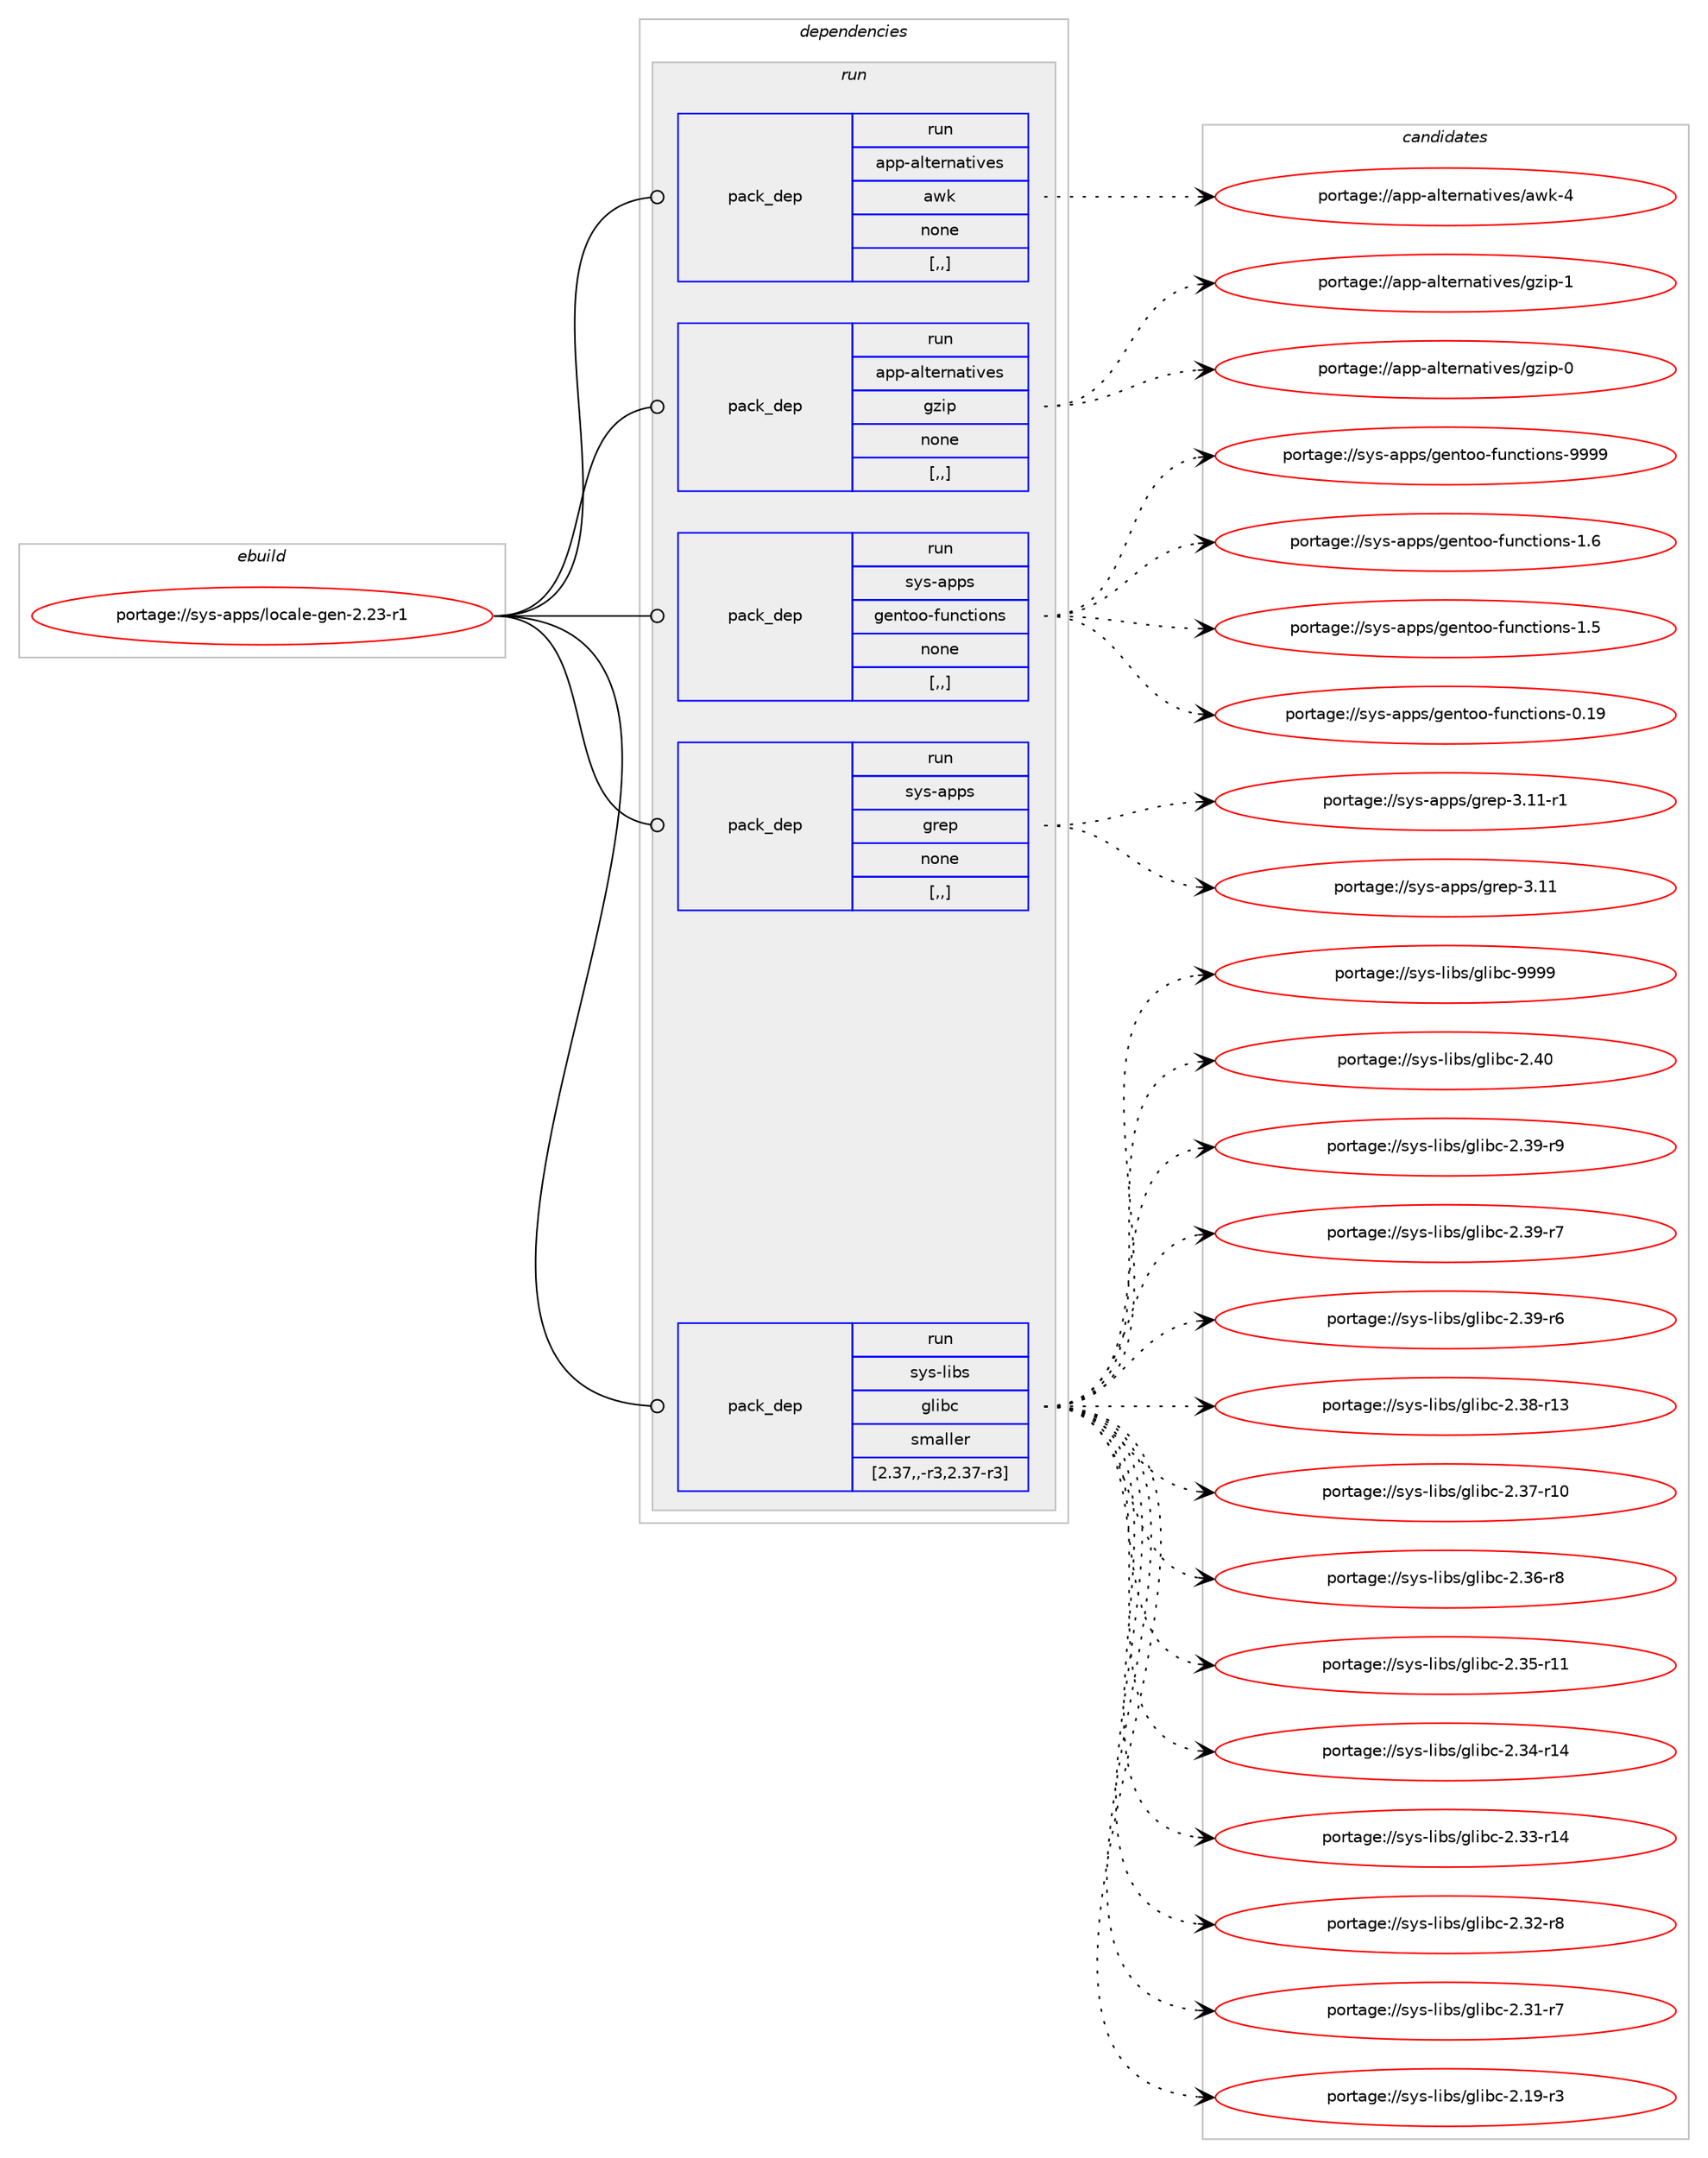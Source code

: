 digraph prolog {

# *************
# Graph options
# *************

newrank=true;
concentrate=true;
compound=true;
graph [rankdir=LR,fontname=Helvetica,fontsize=10,ranksep=1.5];#, ranksep=2.5, nodesep=0.2];
edge  [arrowhead=vee];
node  [fontname=Helvetica,fontsize=10];

# **********
# The ebuild
# **********

subgraph cluster_leftcol {
color=gray;
label=<<i>ebuild</i>>;
id [label="portage://sys-apps/locale-gen-2.23-r1", color=red, width=4, href="../sys-apps/locale-gen-2.23-r1.svg"];
}

# ****************
# The dependencies
# ****************

subgraph cluster_midcol {
color=gray;
label=<<i>dependencies</i>>;
subgraph cluster_compile {
fillcolor="#eeeeee";
style=filled;
label=<<i>compile</i>>;
}
subgraph cluster_compileandrun {
fillcolor="#eeeeee";
style=filled;
label=<<i>compile and run</i>>;
}
subgraph cluster_run {
fillcolor="#eeeeee";
style=filled;
label=<<i>run</i>>;
subgraph pack307117 {
dependency421502 [label=<<TABLE BORDER="0" CELLBORDER="1" CELLSPACING="0" CELLPADDING="4" WIDTH="220"><TR><TD ROWSPAN="6" CELLPADDING="30">pack_dep</TD></TR><TR><TD WIDTH="110">run</TD></TR><TR><TD>app-alternatives</TD></TR><TR><TD>awk</TD></TR><TR><TD>none</TD></TR><TR><TD>[,,]</TD></TR></TABLE>>, shape=none, color=blue];
}
id:e -> dependency421502:w [weight=20,style="solid",arrowhead="odot"];
subgraph pack307118 {
dependency421503 [label=<<TABLE BORDER="0" CELLBORDER="1" CELLSPACING="0" CELLPADDING="4" WIDTH="220"><TR><TD ROWSPAN="6" CELLPADDING="30">pack_dep</TD></TR><TR><TD WIDTH="110">run</TD></TR><TR><TD>app-alternatives</TD></TR><TR><TD>gzip</TD></TR><TR><TD>none</TD></TR><TR><TD>[,,]</TD></TR></TABLE>>, shape=none, color=blue];
}
id:e -> dependency421503:w [weight=20,style="solid",arrowhead="odot"];
subgraph pack307119 {
dependency421504 [label=<<TABLE BORDER="0" CELLBORDER="1" CELLSPACING="0" CELLPADDING="4" WIDTH="220"><TR><TD ROWSPAN="6" CELLPADDING="30">pack_dep</TD></TR><TR><TD WIDTH="110">run</TD></TR><TR><TD>sys-apps</TD></TR><TR><TD>gentoo-functions</TD></TR><TR><TD>none</TD></TR><TR><TD>[,,]</TD></TR></TABLE>>, shape=none, color=blue];
}
id:e -> dependency421504:w [weight=20,style="solid",arrowhead="odot"];
subgraph pack307120 {
dependency421505 [label=<<TABLE BORDER="0" CELLBORDER="1" CELLSPACING="0" CELLPADDING="4" WIDTH="220"><TR><TD ROWSPAN="6" CELLPADDING="30">pack_dep</TD></TR><TR><TD WIDTH="110">run</TD></TR><TR><TD>sys-apps</TD></TR><TR><TD>grep</TD></TR><TR><TD>none</TD></TR><TR><TD>[,,]</TD></TR></TABLE>>, shape=none, color=blue];
}
id:e -> dependency421505:w [weight=20,style="solid",arrowhead="odot"];
subgraph pack307121 {
dependency421506 [label=<<TABLE BORDER="0" CELLBORDER="1" CELLSPACING="0" CELLPADDING="4" WIDTH="220"><TR><TD ROWSPAN="6" CELLPADDING="30">pack_dep</TD></TR><TR><TD WIDTH="110">run</TD></TR><TR><TD>sys-libs</TD></TR><TR><TD>glibc</TD></TR><TR><TD>smaller</TD></TR><TR><TD>[2.37,,-r3,2.37-r3]</TD></TR></TABLE>>, shape=none, color=blue];
}
id:e -> dependency421506:w [weight=20,style="solid",arrowhead="odot"];
}
}

# **************
# The candidates
# **************

subgraph cluster_choices {
rank=same;
color=gray;
label=<<i>candidates</i>>;

subgraph choice307117 {
color=black;
nodesep=1;
choice9711211245971081161011141109711610511810111547971191074552 [label="portage://app-alternatives/awk-4", color=red, width=4,href="../app-alternatives/awk-4.svg"];
dependency421502:e -> choice9711211245971081161011141109711610511810111547971191074552:w [style=dotted,weight="100"];
}
subgraph choice307118 {
color=black;
nodesep=1;
choice97112112459710811610111411097116105118101115471031221051124549 [label="portage://app-alternatives/gzip-1", color=red, width=4,href="../app-alternatives/gzip-1.svg"];
choice97112112459710811610111411097116105118101115471031221051124548 [label="portage://app-alternatives/gzip-0", color=red, width=4,href="../app-alternatives/gzip-0.svg"];
dependency421503:e -> choice97112112459710811610111411097116105118101115471031221051124549:w [style=dotted,weight="100"];
dependency421503:e -> choice97112112459710811610111411097116105118101115471031221051124548:w [style=dotted,weight="100"];
}
subgraph choice307119 {
color=black;
nodesep=1;
choice11512111545971121121154710310111011611111145102117110991161051111101154557575757 [label="portage://sys-apps/gentoo-functions-9999", color=red, width=4,href="../sys-apps/gentoo-functions-9999.svg"];
choice115121115459711211211547103101110116111111451021171109911610511111011545494654 [label="portage://sys-apps/gentoo-functions-1.6", color=red, width=4,href="../sys-apps/gentoo-functions-1.6.svg"];
choice115121115459711211211547103101110116111111451021171109911610511111011545494653 [label="portage://sys-apps/gentoo-functions-1.5", color=red, width=4,href="../sys-apps/gentoo-functions-1.5.svg"];
choice11512111545971121121154710310111011611111145102117110991161051111101154548464957 [label="portage://sys-apps/gentoo-functions-0.19", color=red, width=4,href="../sys-apps/gentoo-functions-0.19.svg"];
dependency421504:e -> choice11512111545971121121154710310111011611111145102117110991161051111101154557575757:w [style=dotted,weight="100"];
dependency421504:e -> choice115121115459711211211547103101110116111111451021171109911610511111011545494654:w [style=dotted,weight="100"];
dependency421504:e -> choice115121115459711211211547103101110116111111451021171109911610511111011545494653:w [style=dotted,weight="100"];
dependency421504:e -> choice11512111545971121121154710310111011611111145102117110991161051111101154548464957:w [style=dotted,weight="100"];
}
subgraph choice307120 {
color=black;
nodesep=1;
choice11512111545971121121154710311410111245514649494511449 [label="portage://sys-apps/grep-3.11-r1", color=red, width=4,href="../sys-apps/grep-3.11-r1.svg"];
choice1151211154597112112115471031141011124551464949 [label="portage://sys-apps/grep-3.11", color=red, width=4,href="../sys-apps/grep-3.11.svg"];
dependency421505:e -> choice11512111545971121121154710311410111245514649494511449:w [style=dotted,weight="100"];
dependency421505:e -> choice1151211154597112112115471031141011124551464949:w [style=dotted,weight="100"];
}
subgraph choice307121 {
color=black;
nodesep=1;
choice11512111545108105981154710310810598994557575757 [label="portage://sys-libs/glibc-9999", color=red, width=4,href="../sys-libs/glibc-9999.svg"];
choice11512111545108105981154710310810598994550465248 [label="portage://sys-libs/glibc-2.40", color=red, width=4,href="../sys-libs/glibc-2.40.svg"];
choice115121115451081059811547103108105989945504651574511457 [label="portage://sys-libs/glibc-2.39-r9", color=red, width=4,href="../sys-libs/glibc-2.39-r9.svg"];
choice115121115451081059811547103108105989945504651574511455 [label="portage://sys-libs/glibc-2.39-r7", color=red, width=4,href="../sys-libs/glibc-2.39-r7.svg"];
choice115121115451081059811547103108105989945504651574511454 [label="portage://sys-libs/glibc-2.39-r6", color=red, width=4,href="../sys-libs/glibc-2.39-r6.svg"];
choice11512111545108105981154710310810598994550465156451144951 [label="portage://sys-libs/glibc-2.38-r13", color=red, width=4,href="../sys-libs/glibc-2.38-r13.svg"];
choice11512111545108105981154710310810598994550465155451144948 [label="portage://sys-libs/glibc-2.37-r10", color=red, width=4,href="../sys-libs/glibc-2.37-r10.svg"];
choice115121115451081059811547103108105989945504651544511456 [label="portage://sys-libs/glibc-2.36-r8", color=red, width=4,href="../sys-libs/glibc-2.36-r8.svg"];
choice11512111545108105981154710310810598994550465153451144949 [label="portage://sys-libs/glibc-2.35-r11", color=red, width=4,href="../sys-libs/glibc-2.35-r11.svg"];
choice11512111545108105981154710310810598994550465152451144952 [label="portage://sys-libs/glibc-2.34-r14", color=red, width=4,href="../sys-libs/glibc-2.34-r14.svg"];
choice11512111545108105981154710310810598994550465151451144952 [label="portage://sys-libs/glibc-2.33-r14", color=red, width=4,href="../sys-libs/glibc-2.33-r14.svg"];
choice115121115451081059811547103108105989945504651504511456 [label="portage://sys-libs/glibc-2.32-r8", color=red, width=4,href="../sys-libs/glibc-2.32-r8.svg"];
choice115121115451081059811547103108105989945504651494511455 [label="portage://sys-libs/glibc-2.31-r7", color=red, width=4,href="../sys-libs/glibc-2.31-r7.svg"];
choice115121115451081059811547103108105989945504649574511451 [label="portage://sys-libs/glibc-2.19-r3", color=red, width=4,href="../sys-libs/glibc-2.19-r3.svg"];
dependency421506:e -> choice11512111545108105981154710310810598994557575757:w [style=dotted,weight="100"];
dependency421506:e -> choice11512111545108105981154710310810598994550465248:w [style=dotted,weight="100"];
dependency421506:e -> choice115121115451081059811547103108105989945504651574511457:w [style=dotted,weight="100"];
dependency421506:e -> choice115121115451081059811547103108105989945504651574511455:w [style=dotted,weight="100"];
dependency421506:e -> choice115121115451081059811547103108105989945504651574511454:w [style=dotted,weight="100"];
dependency421506:e -> choice11512111545108105981154710310810598994550465156451144951:w [style=dotted,weight="100"];
dependency421506:e -> choice11512111545108105981154710310810598994550465155451144948:w [style=dotted,weight="100"];
dependency421506:e -> choice115121115451081059811547103108105989945504651544511456:w [style=dotted,weight="100"];
dependency421506:e -> choice11512111545108105981154710310810598994550465153451144949:w [style=dotted,weight="100"];
dependency421506:e -> choice11512111545108105981154710310810598994550465152451144952:w [style=dotted,weight="100"];
dependency421506:e -> choice11512111545108105981154710310810598994550465151451144952:w [style=dotted,weight="100"];
dependency421506:e -> choice115121115451081059811547103108105989945504651504511456:w [style=dotted,weight="100"];
dependency421506:e -> choice115121115451081059811547103108105989945504651494511455:w [style=dotted,weight="100"];
dependency421506:e -> choice115121115451081059811547103108105989945504649574511451:w [style=dotted,weight="100"];
}
}

}
